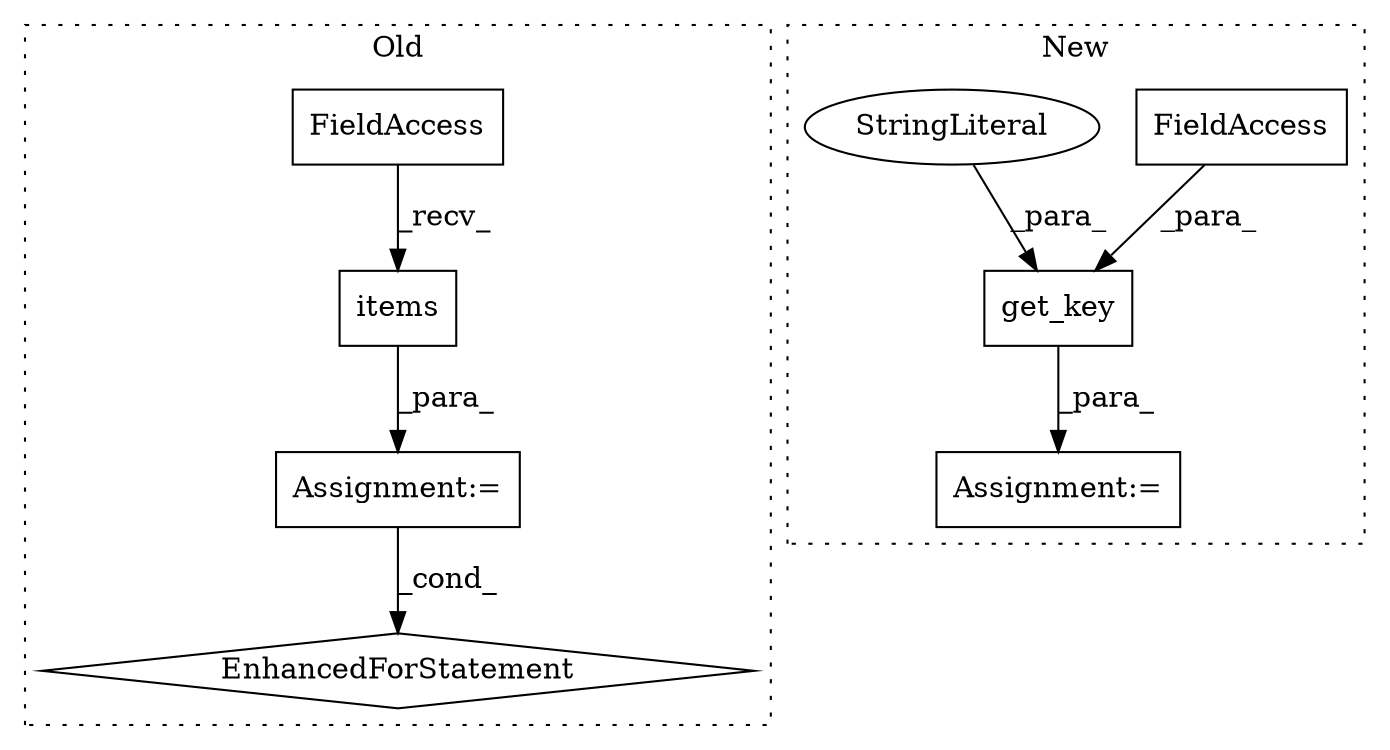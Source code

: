 digraph G {
subgraph cluster0 {
1 [label="EnhancedForStatement" a="70" s="12210,12317" l="77,2" shape="diamond"];
5 [label="items" a="32" s="12310" l="7" shape="box"];
6 [label="FieldAccess" a="22" s="12299" l="10" shape="box"];
7 [label="Assignment:=" a="7" s="12210,12317" l="77,2" shape="box"];
label = "Old";
style="dotted";
}
subgraph cluster1 {
2 [label="get_key" a="32" s="12363,12401" l="8,1" shape="box"];
3 [label="FieldAccess" a="22" s="12383" l="18" shape="box"];
4 [label="StringLiteral" a="45" s="12371" l="11" shape="ellipse"];
8 [label="Assignment:=" a="7" s="12356" l="1" shape="box"];
label = "New";
style="dotted";
}
2 -> 8 [label="_para_"];
3 -> 2 [label="_para_"];
4 -> 2 [label="_para_"];
5 -> 7 [label="_para_"];
6 -> 5 [label="_recv_"];
7 -> 1 [label="_cond_"];
}